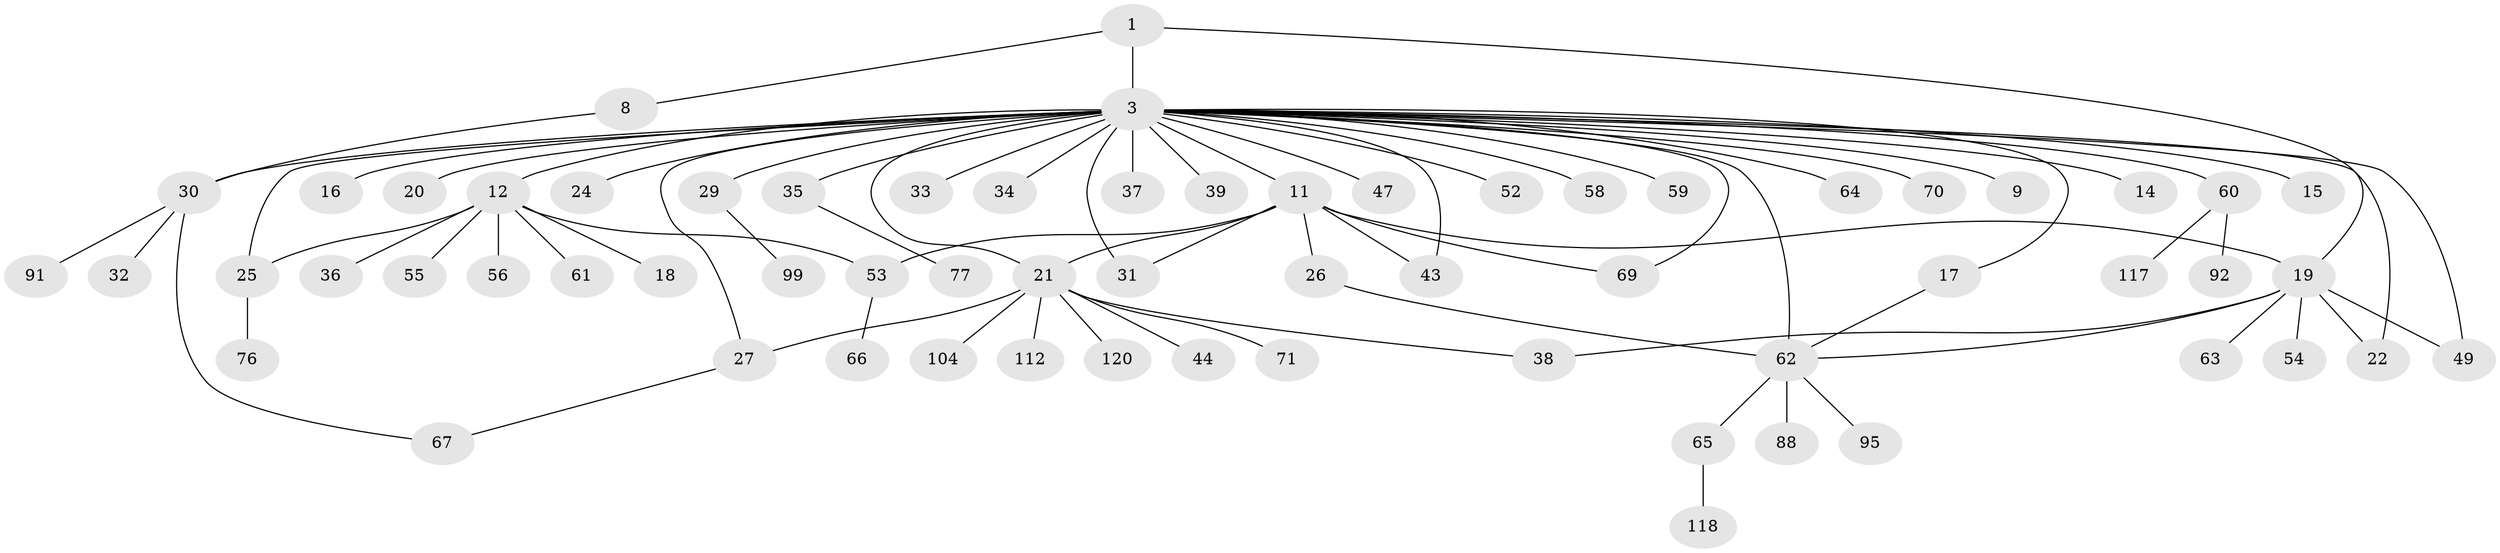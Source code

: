 // original degree distribution, {3: 0.1171875, 9: 0.015625, 10: 0.0078125, 26: 0.0078125, 15: 0.0078125, 2: 0.234375, 1: 0.484375, 11: 0.0078125, 7: 0.0078125, 4: 0.0546875, 6: 0.015625, 5: 0.03125, 8: 0.0078125}
// Generated by graph-tools (version 1.1) at 2025/14/03/09/25 04:14:44]
// undirected, 64 vertices, 79 edges
graph export_dot {
graph [start="1"]
  node [color=gray90,style=filled];
  1 [super="+2+42"];
  3 [super="+13+4+6+7+5+10+57"];
  8 [super="+96"];
  9;
  11 [super="+75+98+94+109+82+108+73"];
  12 [super="+40+23+28+78"];
  14;
  15;
  16;
  17 [super="+111+102"];
  18;
  19 [super="+50+68"];
  20;
  21 [super="+48"];
  22 [super="+119"];
  24;
  25;
  26;
  27 [super="+100+74"];
  29;
  30;
  31;
  32 [super="+46"];
  33;
  34;
  35;
  36;
  37;
  38;
  39;
  43;
  44;
  47 [super="+103"];
  49;
  52;
  53 [super="+87"];
  54;
  55;
  56;
  58;
  59 [super="+80"];
  60;
  61;
  62 [super="+72"];
  63;
  64;
  65;
  66;
  67 [super="+113"];
  69 [super="+85+83"];
  70;
  71;
  76;
  77;
  88;
  91;
  92;
  95;
  99 [super="+126"];
  104;
  112;
  117;
  118;
  120;
  1 -- 8;
  1 -- 3;
  1 -- 19;
  3 -- 25 [weight=3];
  3 -- 64;
  3 -- 9;
  3 -- 11 [weight=2];
  3 -- 15 [weight=2];
  3 -- 17;
  3 -- 52;
  3 -- 58;
  3 -- 27;
  3 -- 30 [weight=2];
  3 -- 69;
  3 -- 62 [weight=2];
  3 -- 35;
  3 -- 12 [weight=4];
  3 -- 43;
  3 -- 16 [weight=2];
  3 -- 47;
  3 -- 21;
  3 -- 22;
  3 -- 59;
  3 -- 31 [weight=3];
  3 -- 70;
  3 -- 14;
  3 -- 20;
  3 -- 24;
  3 -- 29;
  3 -- 33;
  3 -- 34;
  3 -- 37 [weight=2];
  3 -- 39;
  3 -- 49;
  3 -- 60;
  8 -- 30;
  11 -- 21;
  11 -- 26;
  11 -- 31;
  11 -- 53;
  11 -- 43;
  11 -- 69;
  11 -- 19;
  12 -- 18;
  12 -- 53;
  12 -- 55;
  12 -- 56;
  12 -- 36;
  12 -- 61;
  12 -- 25;
  17 -- 62;
  19 -- 22;
  19 -- 49;
  19 -- 63;
  19 -- 38;
  19 -- 54;
  19 -- 62;
  21 -- 38;
  21 -- 44;
  21 -- 71;
  21 -- 104;
  21 -- 112;
  21 -- 120;
  21 -- 27 [weight=2];
  25 -- 76;
  26 -- 62;
  27 -- 67;
  29 -- 99;
  30 -- 32;
  30 -- 67;
  30 -- 91;
  35 -- 77;
  53 -- 66;
  60 -- 92;
  60 -- 117;
  62 -- 65;
  62 -- 88;
  62 -- 95;
  65 -- 118;
}
